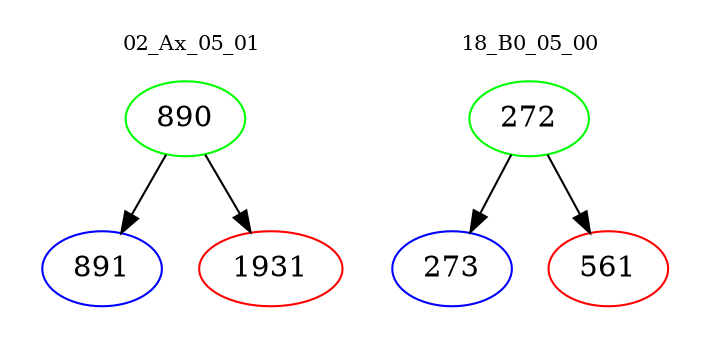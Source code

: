 digraph{
subgraph cluster_0 {
color = white
label = "02_Ax_05_01";
fontsize=10;
T0_890 [label="890", color="green"]
T0_890 -> T0_891 [color="black"]
T0_891 [label="891", color="blue"]
T0_890 -> T0_1931 [color="black"]
T0_1931 [label="1931", color="red"]
}
subgraph cluster_1 {
color = white
label = "18_B0_05_00";
fontsize=10;
T1_272 [label="272", color="green"]
T1_272 -> T1_273 [color="black"]
T1_273 [label="273", color="blue"]
T1_272 -> T1_561 [color="black"]
T1_561 [label="561", color="red"]
}
}
